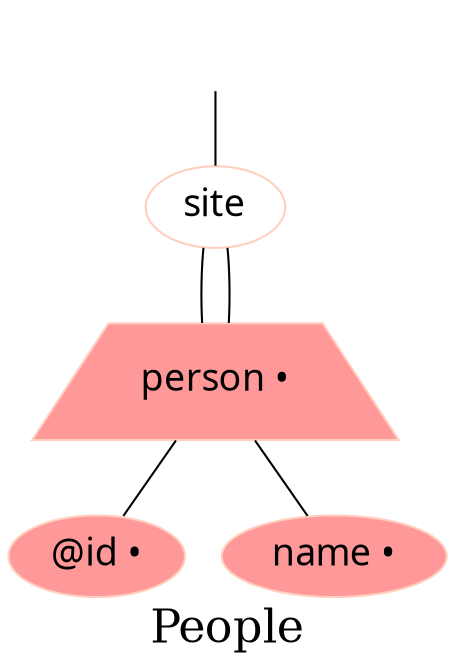 graph  tp0{
graph[label="People" fontsize=22 labeljust=center]
node [fontname="LucidaGrande" fontsize=18 color="white"]
-1007653873 [ fontname="Lucida Grande" fontcolor="white" ] ; 
2 [ color="#ffcfbf"  label="site" ] ; 
-1007653873 -- 2 ; 
3 [ shape="trapezium" color="#ffcfbf" style="filled" fillcolor="#ff9999"  label="person &bull;" ] ; 
2 -- 3 ; 
2 -- 3 ; 
4 [ color="#ffcfbf" style="filled" fillcolor="#ff9999"  label="@id &bull;" ] ; 
3 -- 4 ; 
5 [ color="#ffcfbf" style="filled" fillcolor="#ff9999"  label="name &bull;" ] ; 
3 -- 5 ; 
}
